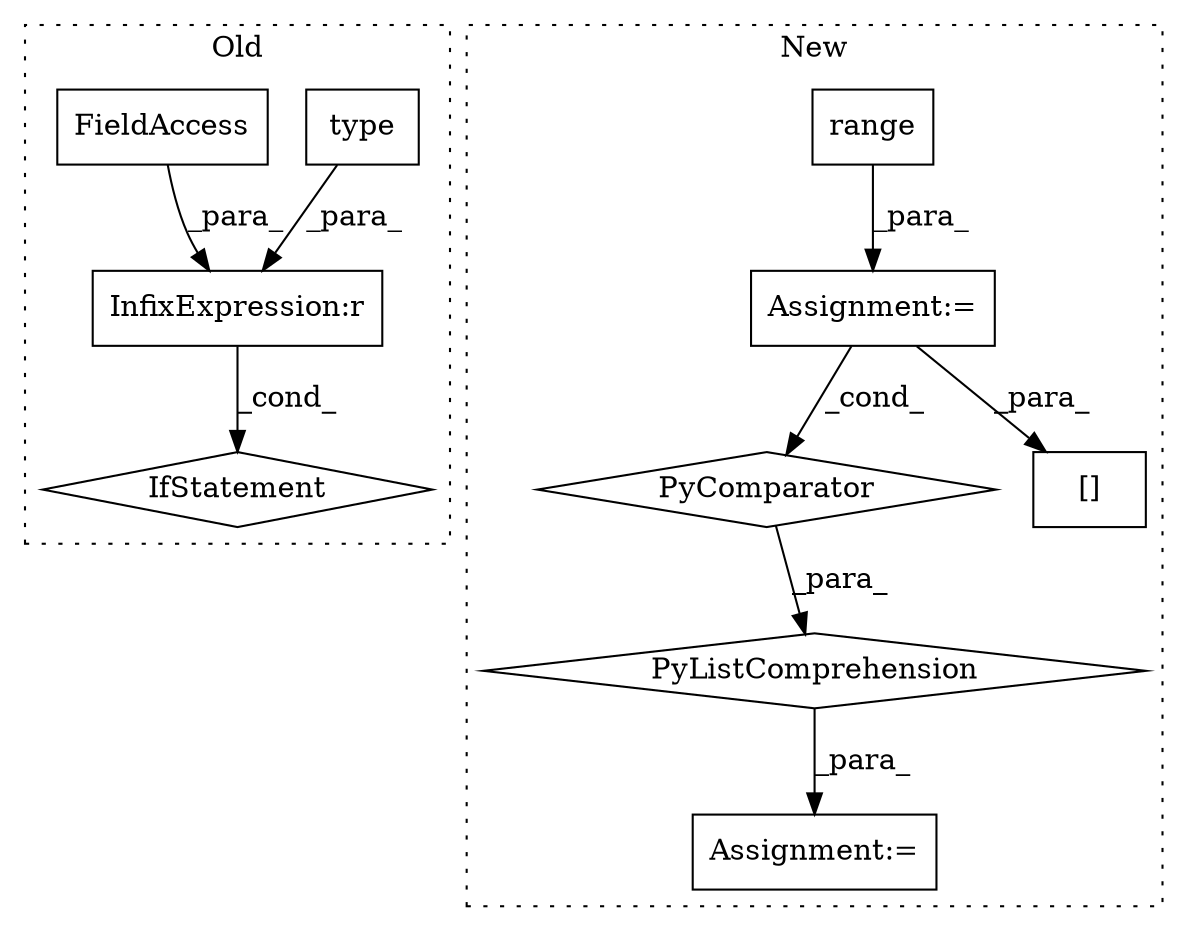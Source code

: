 digraph G {
subgraph cluster0 {
1 [label="type" a="32" s="158,164" l="5,1" shape="box"];
6 [label="InfixExpression:r" a="27" s="165" l="4" shape="box"];
7 [label="FieldAccess" a="22" s="169" l="4" shape="box"];
9 [label="IfStatement" a="25" s="153,204" l="4,2" shape="diamond"];
label = "Old";
style="dotted";
}
subgraph cluster1 {
2 [label="PyListComprehension" a="109" s="820" l="127" shape="diamond"];
3 [label="PyComparator" a="113" s="909" l="30" shape="diamond"];
4 [label="Assignment:=" a="7" s="909" l="30" shape="box"];
5 [label="Assignment:=" a="7" s="796" l="1" shape="box"];
8 [label="range" a="32" s="916,929" l="6,1" shape="box"];
10 [label="[]" a="2" s="836,840" l="3,1" shape="box"];
label = "New";
style="dotted";
}
1 -> 6 [label="_para_"];
2 -> 5 [label="_para_"];
3 -> 2 [label="_para_"];
4 -> 10 [label="_para_"];
4 -> 3 [label="_cond_"];
6 -> 9 [label="_cond_"];
7 -> 6 [label="_para_"];
8 -> 4 [label="_para_"];
}